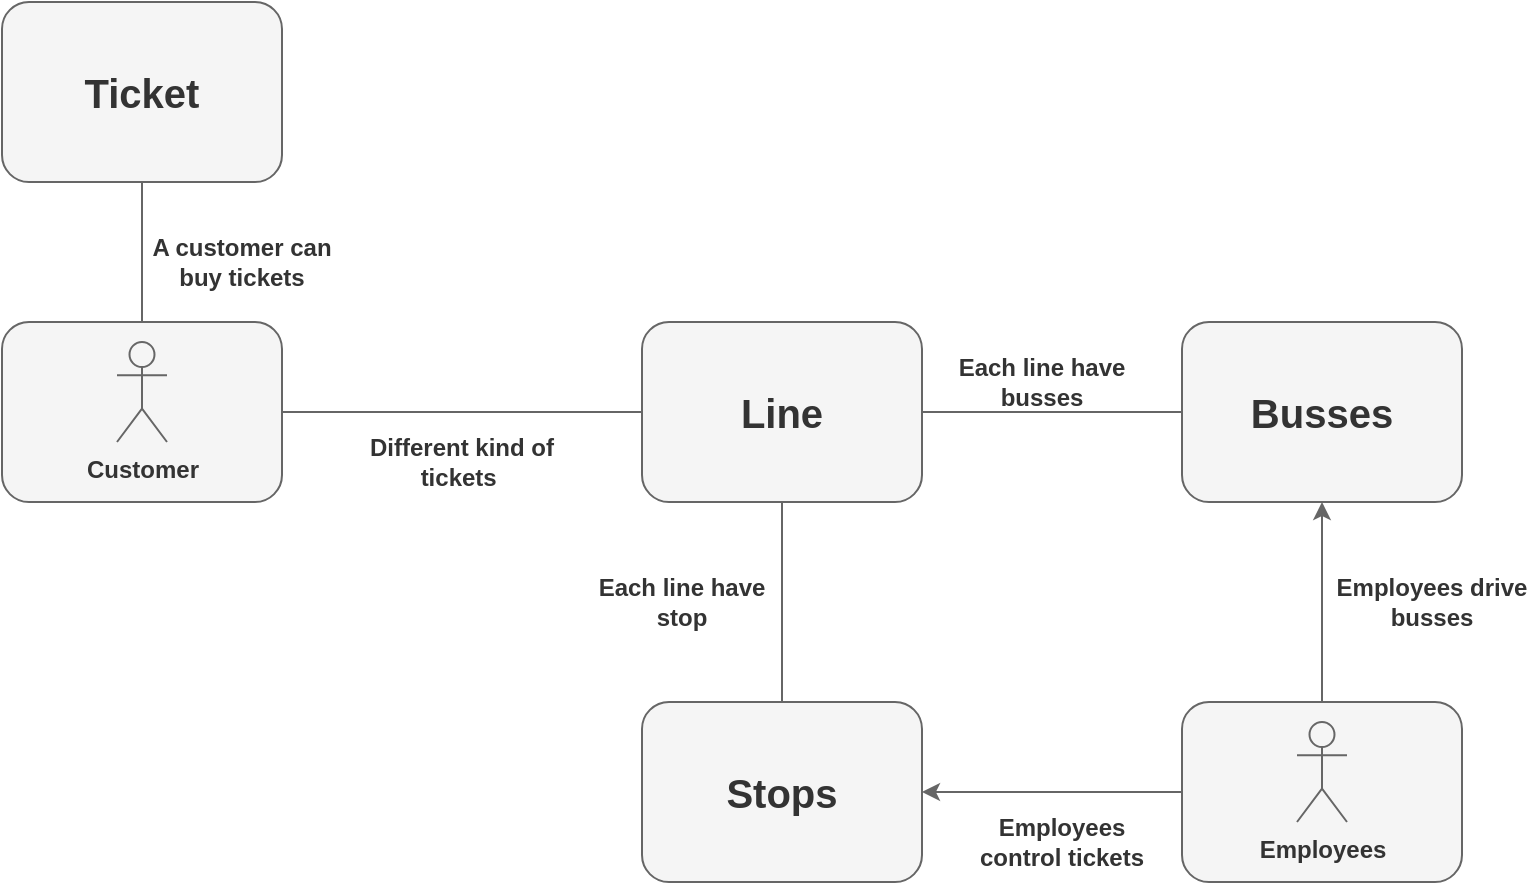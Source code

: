 <mxfile version="14.1.8" type="device"><diagram id="iPtg2wM6c6qOLPw9N41E" name="Page-1"><mxGraphModel dx="1422" dy="818" grid="1" gridSize="10" guides="1" tooltips="1" connect="1" arrows="1" fold="1" page="1" pageScale="1" pageWidth="850" pageHeight="1100" math="0" shadow="0"><root><mxCell id="0"/><mxCell id="1" parent="0"/><mxCell id="ipqq798k-jFsxnfaWRIJ-8" style="edgeStyle=orthogonalEdgeStyle;rounded=0;orthogonalLoop=1;jettySize=auto;html=1;exitX=1;exitY=0.5;exitDx=0;exitDy=0;endArrow=none;endFill=0;fillColor=#f5f5f5;strokeColor=#666666;" edge="1" parent="1" source="ipqq798k-jFsxnfaWRIJ-1" target="ipqq798k-jFsxnfaWRIJ-6"><mxGeometry relative="1" as="geometry"/></mxCell><mxCell id="ipqq798k-jFsxnfaWRIJ-1" value="" style="rounded=1;whiteSpace=wrap;html=1;fillColor=#f5f5f5;strokeColor=#666666;fontColor=#333333;" vertex="1" parent="1"><mxGeometry x="50" y="190" width="140" height="90" as="geometry"/></mxCell><mxCell id="ipqq798k-jFsxnfaWRIJ-2" value="Customer" style="shape=umlActor;verticalLabelPosition=bottom;verticalAlign=top;html=1;outlineConnect=0;fontStyle=1;fillColor=#f5f5f5;strokeColor=#666666;fontColor=#333333;" vertex="1" parent="1"><mxGeometry x="107.5" y="200" width="25" height="50" as="geometry"/></mxCell><mxCell id="ipqq798k-jFsxnfaWRIJ-12" style="edgeStyle=orthogonalEdgeStyle;rounded=0;orthogonalLoop=1;jettySize=auto;html=1;exitX=0.5;exitY=1;exitDx=0;exitDy=0;entryX=0.5;entryY=0;entryDx=0;entryDy=0;endArrow=none;endFill=0;fillColor=#f5f5f5;strokeColor=#666666;" edge="1" parent="1" source="ipqq798k-jFsxnfaWRIJ-3" target="ipqq798k-jFsxnfaWRIJ-1"><mxGeometry relative="1" as="geometry"/></mxCell><mxCell id="ipqq798k-jFsxnfaWRIJ-3" value="Ticket" style="rounded=1;whiteSpace=wrap;html=1;fillColor=#f5f5f5;strokeColor=#666666;fontColor=#333333;fontSize=20;fontStyle=1" vertex="1" parent="1"><mxGeometry x="50" y="30" width="140" height="90" as="geometry"/></mxCell><mxCell id="ipqq798k-jFsxnfaWRIJ-11" style="edgeStyle=orthogonalEdgeStyle;rounded=0;orthogonalLoop=1;jettySize=auto;html=1;exitX=0.5;exitY=1;exitDx=0;exitDy=0;entryX=0.5;entryY=0;entryDx=0;entryDy=0;endArrow=none;endFill=0;fillColor=#f5f5f5;strokeColor=#666666;" edge="1" parent="1" source="ipqq798k-jFsxnfaWRIJ-6" target="ipqq798k-jFsxnfaWRIJ-9"><mxGeometry relative="1" as="geometry"/></mxCell><mxCell id="ipqq798k-jFsxnfaWRIJ-14" style="edgeStyle=orthogonalEdgeStyle;rounded=0;orthogonalLoop=1;jettySize=auto;html=1;exitX=1;exitY=0.5;exitDx=0;exitDy=0;endArrow=none;endFill=0;fillColor=#f5f5f5;strokeColor=#666666;" edge="1" parent="1" source="ipqq798k-jFsxnfaWRIJ-6" target="ipqq798k-jFsxnfaWRIJ-13"><mxGeometry relative="1" as="geometry"/></mxCell><mxCell id="ipqq798k-jFsxnfaWRIJ-6" value="Line" style="rounded=1;whiteSpace=wrap;html=1;fillColor=#f5f5f5;strokeColor=#666666;fontColor=#333333;fontSize=20;fontStyle=1" vertex="1" parent="1"><mxGeometry x="370" y="190" width="140" height="90" as="geometry"/></mxCell><mxCell id="ipqq798k-jFsxnfaWRIJ-9" value="Stops" style="rounded=1;whiteSpace=wrap;html=1;fillColor=#f5f5f5;strokeColor=#666666;fontColor=#333333;fontSize=20;fontStyle=1" vertex="1" parent="1"><mxGeometry x="370" y="380" width="140" height="90" as="geometry"/></mxCell><mxCell id="ipqq798k-jFsxnfaWRIJ-13" value="Busses" style="rounded=1;whiteSpace=wrap;html=1;fillColor=#f5f5f5;strokeColor=#666666;fontColor=#333333;fontSize=20;fontStyle=1" vertex="1" parent="1"><mxGeometry x="640" y="190" width="140" height="90" as="geometry"/></mxCell><mxCell id="ipqq798k-jFsxnfaWRIJ-17" style="edgeStyle=orthogonalEdgeStyle;rounded=0;orthogonalLoop=1;jettySize=auto;html=1;exitX=0;exitY=0.5;exitDx=0;exitDy=0;entryX=1;entryY=0.5;entryDx=0;entryDy=0;fillColor=#f5f5f5;strokeColor=#666666;" edge="1" parent="1" source="ipqq798k-jFsxnfaWRIJ-15" target="ipqq798k-jFsxnfaWRIJ-9"><mxGeometry relative="1" as="geometry"/></mxCell><mxCell id="ipqq798k-jFsxnfaWRIJ-18" style="edgeStyle=orthogonalEdgeStyle;rounded=0;orthogonalLoop=1;jettySize=auto;html=1;exitX=0.5;exitY=0;exitDx=0;exitDy=0;entryX=0.5;entryY=1;entryDx=0;entryDy=0;fillColor=#f5f5f5;strokeColor=#666666;" edge="1" parent="1" source="ipqq798k-jFsxnfaWRIJ-15" target="ipqq798k-jFsxnfaWRIJ-13"><mxGeometry relative="1" as="geometry"/></mxCell><mxCell id="ipqq798k-jFsxnfaWRIJ-15" value="&lt;span style=&quot;color: rgba(0 , 0 , 0 , 0) ; font-family: monospace ; font-size: 0px&quot;&gt;%3CmxGraphModel%3E%3Croot%3E%3CmxCell%20id%3D%220%22%2F%3E%3CmxCell%20id%3D%221%22%20parent%3D%220%22%2F%3E%3CmxCell%20id%3D%222%22%20value%3D%22Customer%22%20style%3D%22shape%3DumlActor%3BverticalLabelPosition%3Dbottom%3BverticalAlign%3Dtop%3Bhtml%3D1%3BoutlineConnect%3D0%3BfontStyle%3D1%22%20vertex%3D%221%22%20parent%3D%221%22%3E%3CmxGeometry%20x%3D%22107.5%22%20y%3D%22200%22%20width%3D%2225%22%20height%3D%2250%22%20as%3D%22geometry%22%2F%3E%3C%2FmxCell%3E%3C%2Froot%3E%3C%2FmxGraphModel%3E&lt;/span&gt;" style="rounded=1;whiteSpace=wrap;html=1;fillColor=#f5f5f5;strokeColor=#666666;fontColor=#333333;" vertex="1" parent="1"><mxGeometry x="640" y="380" width="140" height="90" as="geometry"/></mxCell><mxCell id="ipqq798k-jFsxnfaWRIJ-19" value="Employees" style="shape=umlActor;verticalLabelPosition=bottom;verticalAlign=top;html=1;outlineConnect=0;fontStyle=1;fillColor=#f5f5f5;strokeColor=#666666;fontColor=#333333;" vertex="1" parent="1"><mxGeometry x="697.5" y="390" width="25" height="50" as="geometry"/></mxCell><mxCell id="ipqq798k-jFsxnfaWRIJ-20" value="&lt;b&gt;A customer can buy tickets&lt;/b&gt;" style="text;html=1;align=center;verticalAlign=middle;whiteSpace=wrap;rounded=0;fontColor=#333333;" vertex="1" parent="1"><mxGeometry x="120" y="150" width="100" height="20" as="geometry"/></mxCell><mxCell id="ipqq798k-jFsxnfaWRIJ-21" value="&lt;b&gt;Different kind of tickets&amp;nbsp;&lt;/b&gt;" style="text;html=1;align=center;verticalAlign=middle;whiteSpace=wrap;rounded=0;fontColor=#333333;" vertex="1" parent="1"><mxGeometry x="230" y="250" width="100" height="20" as="geometry"/></mxCell><mxCell id="ipqq798k-jFsxnfaWRIJ-22" value="&lt;b&gt;Each line have busses&lt;/b&gt;" style="text;html=1;align=center;verticalAlign=middle;whiteSpace=wrap;rounded=0;fontColor=#333333;" vertex="1" parent="1"><mxGeometry x="520" y="210" width="100" height="20" as="geometry"/></mxCell><mxCell id="ipqq798k-jFsxnfaWRIJ-23" value="&lt;b&gt;Each line have stop&lt;/b&gt;" style="text;html=1;align=center;verticalAlign=middle;whiteSpace=wrap;rounded=0;fontColor=#333333;" vertex="1" parent="1"><mxGeometry x="340" y="320" width="100" height="20" as="geometry"/></mxCell><mxCell id="ipqq798k-jFsxnfaWRIJ-24" value="&lt;b&gt;Employees control tickets&lt;/b&gt;" style="text;html=1;align=center;verticalAlign=middle;whiteSpace=wrap;rounded=0;fontColor=#333333;" vertex="1" parent="1"><mxGeometry x="530" y="440" width="100" height="20" as="geometry"/></mxCell><mxCell id="ipqq798k-jFsxnfaWRIJ-26" value="&lt;b&gt;Employees drive busses&lt;/b&gt;" style="text;html=1;align=center;verticalAlign=middle;whiteSpace=wrap;rounded=0;fontColor=#333333;" vertex="1" parent="1"><mxGeometry x="715" y="320" width="100" height="20" as="geometry"/></mxCell></root></mxGraphModel></diagram></mxfile>